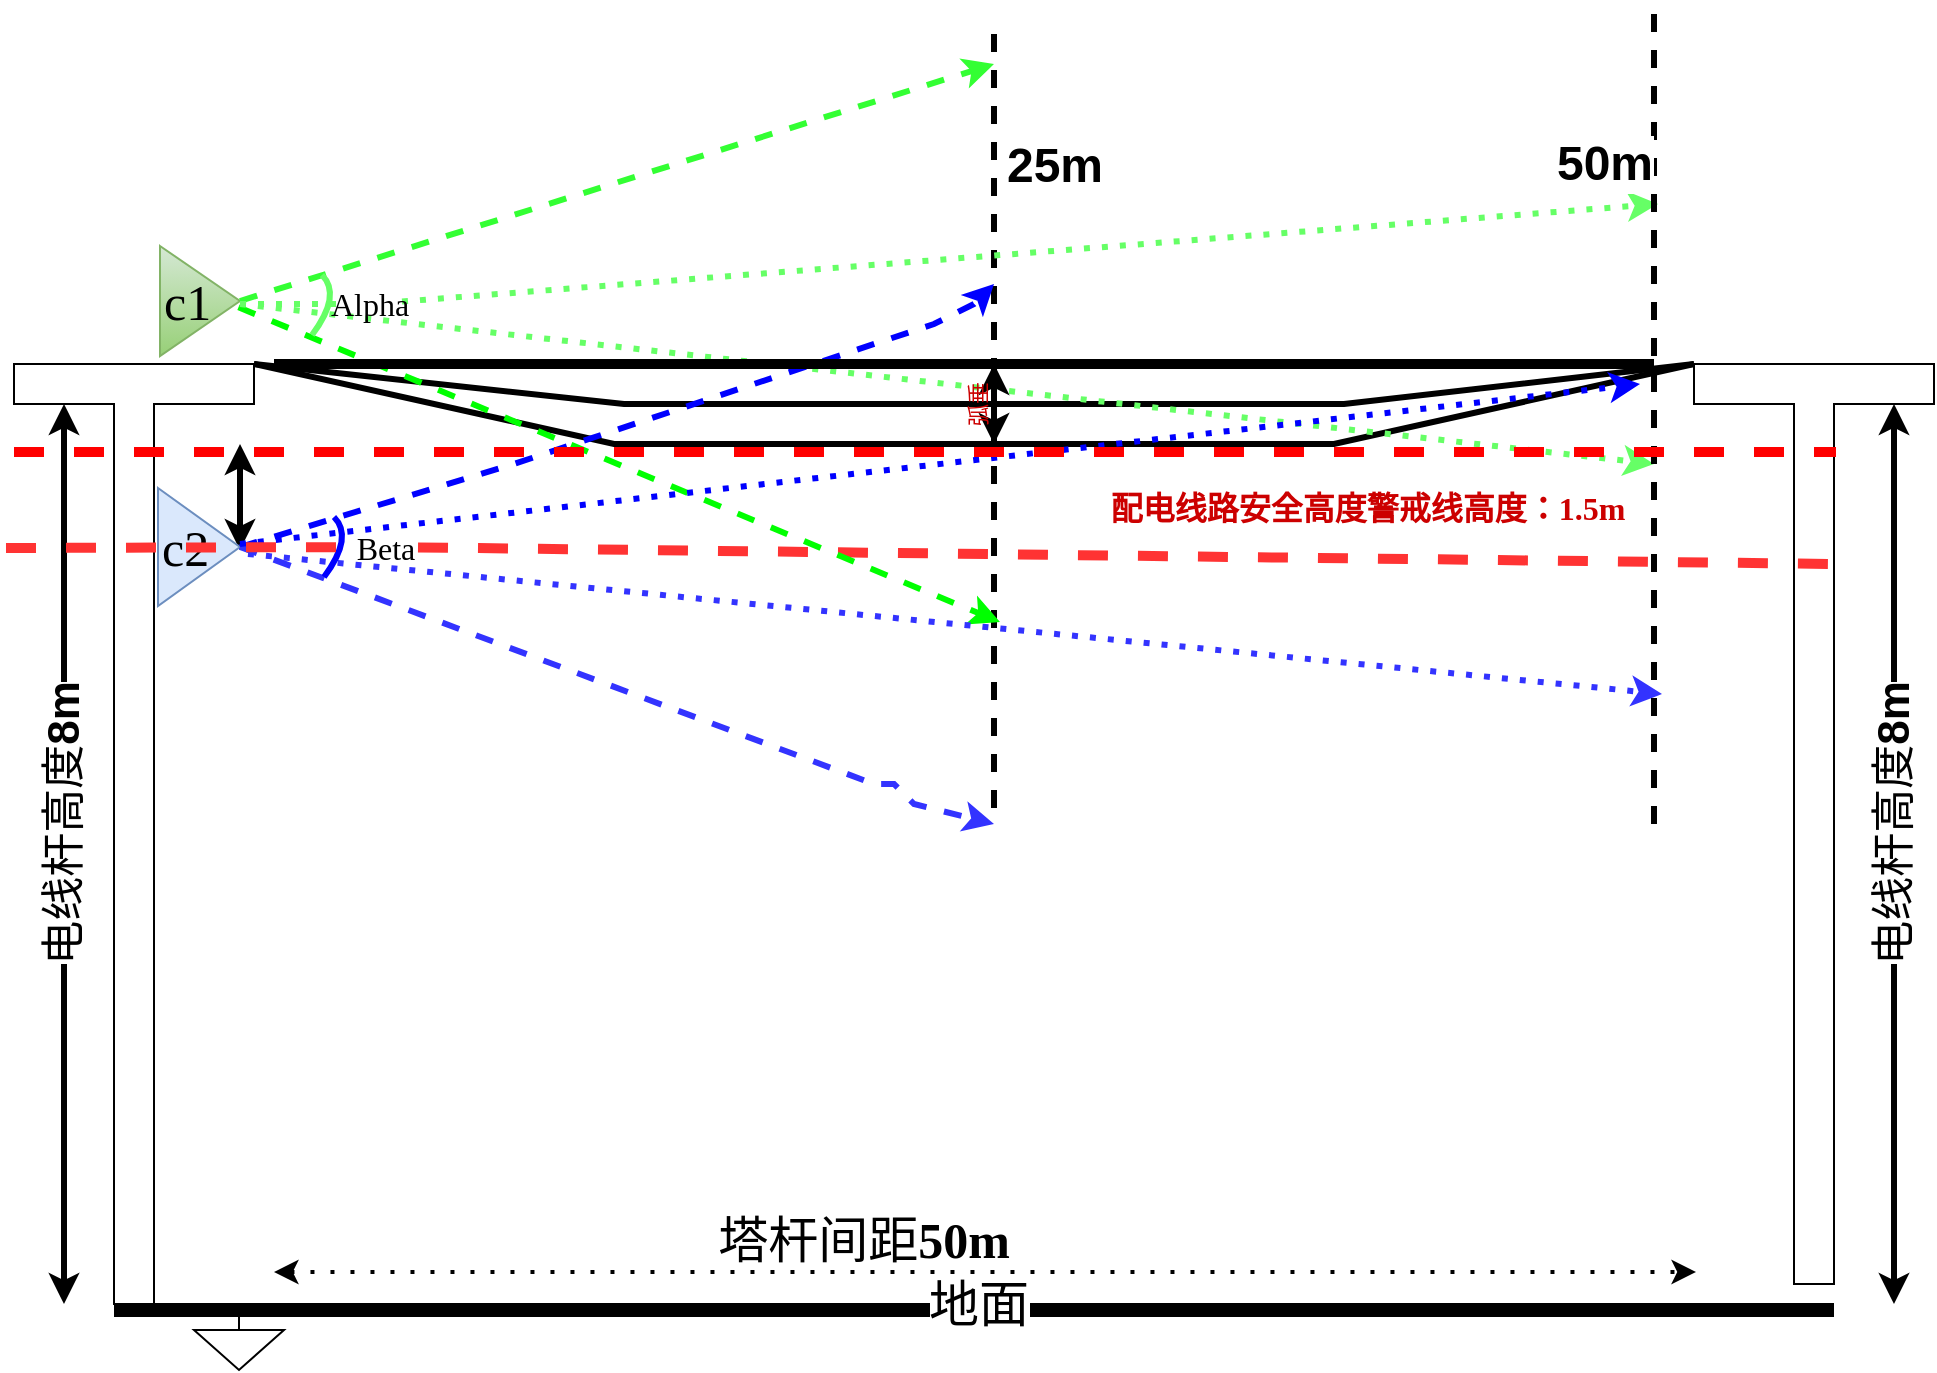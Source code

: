 <mxfile version="15.8.6" type="github">
  <diagram id="oTeShlSlGpIQbL0fKhxa" name="Page-1">
    <mxGraphModel dx="2031" dy="1063" grid="1" gridSize="10" guides="1" tooltips="1" connect="1" arrows="1" fold="1" page="1" pageScale="1" pageWidth="1920" pageHeight="1200" math="0" shadow="0">
      <root>
        <mxCell id="0" />
        <mxCell id="1" parent="0" />
        <mxCell id="SO-MXa6_SqFjT_ryKogK-1" value="" style="shape=tee;whiteSpace=wrap;html=1;" vertex="1" parent="1">
          <mxGeometry x="110" y="240" width="120" height="470" as="geometry" />
        </mxCell>
        <mxCell id="SO-MXa6_SqFjT_ryKogK-2" value="" style="endArrow=classic;startArrow=classic;html=1;rounded=0;strokeWidth=3;entryX=0;entryY=0;entryDx=25;entryDy=20;entryPerimeter=0;" edge="1" parent="1" target="SO-MXa6_SqFjT_ryKogK-1">
          <mxGeometry width="50" height="50" relative="1" as="geometry">
            <mxPoint x="135" y="710" as="sourcePoint" />
            <mxPoint x="135" y="370" as="targetPoint" />
          </mxGeometry>
        </mxCell>
        <mxCell id="SO-MXa6_SqFjT_ryKogK-3" value="&lt;font style=&quot;font-size: 22px&quot;&gt;电线杆高度&lt;b&gt;8m&lt;/b&gt;&lt;/font&gt;" style="edgeLabel;html=1;align=center;verticalAlign=middle;resizable=0;points=[];rotation=-90;" vertex="1" connectable="0" parent="SO-MXa6_SqFjT_ryKogK-2">
          <mxGeometry x="0.222" y="3" relative="1" as="geometry">
            <mxPoint x="3" y="35" as="offset" />
          </mxGeometry>
        </mxCell>
        <mxCell id="SO-MXa6_SqFjT_ryKogK-4" value="" style="shape=tee;whiteSpace=wrap;html=1;" vertex="1" parent="1">
          <mxGeometry x="950" y="240" width="120" height="460" as="geometry" />
        </mxCell>
        <mxCell id="SO-MXa6_SqFjT_ryKogK-7" value="&lt;font face=&quot;Times New Roman&quot; style=&quot;font-size: 25px&quot;&gt;塔杆间距&lt;b&gt;50m&lt;/b&gt;&lt;/font&gt;" style="text;html=1;strokeColor=none;fillColor=none;align=center;verticalAlign=middle;whiteSpace=wrap;rounded=0;fontSize=22;" vertex="1" parent="1">
          <mxGeometry x="440" y="673" width="190" height="10" as="geometry" />
        </mxCell>
        <mxCell id="SO-MXa6_SqFjT_ryKogK-8" value="" style="endArrow=none;html=1;rounded=0;fontFamily=Times New Roman;fontSize=25;strokeWidth=7;entryX=0;entryY=0;entryDx=70;entryDy=360;entryPerimeter=0;exitX=0;exitY=0;exitDx=50;exitDy=360;exitPerimeter=0;" edge="1" parent="1">
          <mxGeometry width="50" height="50" relative="1" as="geometry">
            <mxPoint x="160" y="713" as="sourcePoint" />
            <mxPoint x="1020" y="713" as="targetPoint" />
          </mxGeometry>
        </mxCell>
        <mxCell id="SO-MXa6_SqFjT_ryKogK-9" value="地面" style="edgeLabel;html=1;align=center;verticalAlign=middle;resizable=0;points=[];fontSize=25;fontFamily=Times New Roman;" vertex="1" connectable="0" parent="SO-MXa6_SqFjT_ryKogK-8">
          <mxGeometry x="-0.272" y="3" relative="1" as="geometry">
            <mxPoint x="119" as="offset" />
          </mxGeometry>
        </mxCell>
        <mxCell id="SO-MXa6_SqFjT_ryKogK-10" value="" style="pointerEvents=1;verticalLabelPosition=bottom;shadow=0;dashed=0;align=center;html=1;verticalAlign=top;shape=mxgraph.electrical.signal_sources.signal_ground;fontFamily=Times New Roman;fontSize=25;" vertex="1" parent="1">
          <mxGeometry x="200" y="713" width="45" height="30" as="geometry" />
        </mxCell>
        <mxCell id="SO-MXa6_SqFjT_ryKogK-11" value="" style="endArrow=classic;startArrow=classic;html=1;rounded=0;fontFamily=Times New Roman;fontSize=25;strokeWidth=2;dashed=1;dashPattern=1 4;" edge="1" parent="1">
          <mxGeometry width="50" height="50" relative="1" as="geometry">
            <mxPoint x="240" y="694" as="sourcePoint" />
            <mxPoint x="951" y="694" as="targetPoint" />
          </mxGeometry>
        </mxCell>
        <mxCell id="SO-MXa6_SqFjT_ryKogK-16" value="" style="endArrow=none;html=1;rounded=0;fontFamily=Times New Roman;fontSize=25;strokeWidth=3;fillColor=#f8cecc;strokeColor=#000000;entryX=0;entryY=0;entryDx=0;entryDy=0;entryPerimeter=0;" edge="1" parent="1" target="SO-MXa6_SqFjT_ryKogK-4">
          <mxGeometry width="50" height="50" relative="1" as="geometry">
            <mxPoint x="230" y="240" as="sourcePoint" />
            <mxPoint x="920" y="250" as="targetPoint" />
            <Array as="points">
              <mxPoint x="410" y="280" />
              <mxPoint x="580" y="280" />
              <mxPoint x="770" y="280" />
            </Array>
          </mxGeometry>
        </mxCell>
        <mxCell id="SO-MXa6_SqFjT_ryKogK-17" value="" style="endArrow=none;html=1;rounded=0;fontFamily=Times New Roman;fontSize=25;strokeWidth=3;fillColor=#f8cecc;strokeColor=#000000;exitX=1;exitY=0;exitDx=0;exitDy=0;exitPerimeter=0;" edge="1" parent="1" source="SO-MXa6_SqFjT_ryKogK-1">
          <mxGeometry width="50" height="50" relative="1" as="geometry">
            <mxPoint x="245" y="230" as="sourcePoint" />
            <mxPoint x="950" y="240" as="targetPoint" />
            <Array as="points">
              <mxPoint x="415" y="260" />
              <mxPoint x="585" y="260" />
              <mxPoint x="775" y="260" />
            </Array>
          </mxGeometry>
        </mxCell>
        <mxCell id="SO-MXa6_SqFjT_ryKogK-18" value="" style="endArrow=none;dashed=1;html=1;rounded=0;fontFamily=Times New Roman;fontSize=25;strokeWidth=5;fillColor=#e51400;strokeColor=#FF3333;startArrow=none;" edge="1" parent="1" source="SO-MXa6_SqFjT_ryKogK-76">
          <mxGeometry width="50" height="50" relative="1" as="geometry">
            <mxPoint x="106" y="332" as="sourcePoint" />
            <mxPoint x="1020" y="340" as="targetPoint" />
            <Array as="points" />
          </mxGeometry>
        </mxCell>
        <mxCell id="SO-MXa6_SqFjT_ryKogK-19" value="" style="endArrow=none;html=1;rounded=0;fontFamily=Times New Roman;fontSize=25;strokeWidth=3;dashed=1;" edge="1" parent="1">
          <mxGeometry width="50" height="50" relative="1" as="geometry">
            <mxPoint x="600" y="462" as="sourcePoint" />
            <mxPoint x="600" y="70" as="targetPoint" />
          </mxGeometry>
        </mxCell>
        <mxCell id="SO-MXa6_SqFjT_ryKogK-51" value="&lt;b&gt;&lt;font style=&quot;font-size: 24px&quot;&gt;25m&lt;/font&gt;&lt;/b&gt;" style="edgeLabel;html=1;align=center;verticalAlign=middle;resizable=0;points=[];fontSize=26;fontColor=#000000;" vertex="1" connectable="0" parent="SO-MXa6_SqFjT_ryKogK-19">
          <mxGeometry x="0.388" relative="1" as="geometry">
            <mxPoint x="30" y="-50" as="offset" />
          </mxGeometry>
        </mxCell>
        <mxCell id="SO-MXa6_SqFjT_ryKogK-22" value="c1" style="triangle;whiteSpace=wrap;html=1;fontFamily=Times New Roman;fontSize=25;fillColor=#d5e8d4;strokeColor=#82b366;align=left;gradientColor=#97d077;" vertex="1" parent="1">
          <mxGeometry x="183" y="181" width="40" height="55" as="geometry" />
        </mxCell>
        <mxCell id="SO-MXa6_SqFjT_ryKogK-23" value="" style="endArrow=classic;html=1;rounded=0;fontFamily=Times New Roman;fontSize=25;strokeWidth=3;fillColor=#d5e8d4;strokeColor=#33FF33;exitX=1;exitY=0.5;exitDx=0;exitDy=0;dashed=1;" edge="1" parent="1" source="SO-MXa6_SqFjT_ryKogK-22">
          <mxGeometry width="50" height="50" relative="1" as="geometry">
            <mxPoint x="-50" y="260" as="sourcePoint" />
            <mxPoint x="600" y="90" as="targetPoint" />
          </mxGeometry>
        </mxCell>
        <mxCell id="SO-MXa6_SqFjT_ryKogK-24" value="" style="endArrow=classic;html=1;rounded=0;fontFamily=Times New Roman;fontSize=25;strokeWidth=3;fillColor=#d5e8d4;strokeColor=#00FF00;dashed=1;exitX=0.981;exitY=0.557;exitDx=0;exitDy=0;exitPerimeter=0;" edge="1" parent="1" source="SO-MXa6_SqFjT_ryKogK-22">
          <mxGeometry width="50" height="50" relative="1" as="geometry">
            <mxPoint x="223" y="218" as="sourcePoint" />
            <mxPoint x="603" y="369" as="targetPoint" />
          </mxGeometry>
        </mxCell>
        <mxCell id="SO-MXa6_SqFjT_ryKogK-25" value="" style="endArrow=classic;startArrow=classic;html=1;rounded=0;fontFamily=Times New Roman;fontSize=25;strokeWidth=3;labelBackgroundColor=none;fontColor=default;" edge="1" parent="1">
          <mxGeometry width="50" height="50" relative="1" as="geometry">
            <mxPoint x="223" y="333" as="sourcePoint" />
            <mxPoint x="223" y="280" as="targetPoint" />
            <Array as="points">
              <mxPoint x="223" y="310" />
            </Array>
          </mxGeometry>
        </mxCell>
        <mxCell id="SO-MXa6_SqFjT_ryKogK-26" value="" style="endArrow=classic;html=1;rounded=0;fontFamily=Times New Roman;fontSize=25;strokeWidth=3;fillColor=#fff2cc;strokeColor=#66FF66;dashed=1;dashPattern=1 2;" edge="1" parent="1">
          <mxGeometry width="50" height="50" relative="1" as="geometry">
            <mxPoint x="223" y="210" as="sourcePoint" />
            <mxPoint x="930" y="290" as="targetPoint" />
          </mxGeometry>
        </mxCell>
        <mxCell id="SO-MXa6_SqFjT_ryKogK-27" value="" style="endArrow=classic;html=1;rounded=0;fontFamily=Times New Roman;fontSize=25;strokeWidth=3;fillColor=#fff2cc;strokeColor=#66FF66;dashed=1;dashPattern=1 2;startArrow=none;" edge="1" parent="1" source="SO-MXa6_SqFjT_ryKogK-74">
          <mxGeometry width="50" height="50" relative="1" as="geometry">
            <mxPoint x="223" y="210" as="sourcePoint" />
            <mxPoint x="932.069" y="160" as="targetPoint" />
          </mxGeometry>
        </mxCell>
        <mxCell id="SO-MXa6_SqFjT_ryKogK-33" value="&lt;font color=&quot;#cc0000&quot; style=&quot;font-size: 16px&quot;&gt;&lt;b&gt;&lt;span style=&quot;font-size: 16px&quot;&gt;配电线路安全高度警戒线高度：&lt;/span&gt;&lt;font style=&quot;font-size: 16px&quot;&gt;1.5m&lt;/font&gt;&lt;/b&gt;&lt;/font&gt;" style="text;html=1;align=center;verticalAlign=middle;whiteSpace=wrap;rounded=0;labelBackgroundColor=none;fontFamily=Times New Roman;fontSize=12;rotation=0;" vertex="1" parent="1">
          <mxGeometry x="652" y="297" width="270" height="30" as="geometry" />
        </mxCell>
        <mxCell id="SO-MXa6_SqFjT_ryKogK-36" value="" style="endArrow=classic;startArrow=classic;html=1;rounded=0;strokeWidth=3;entryX=0;entryY=0;entryDx=25;entryDy=20;entryPerimeter=0;" edge="1" parent="1">
          <mxGeometry width="50" height="50" relative="1" as="geometry">
            <mxPoint x="1050" y="710.0" as="sourcePoint" />
            <mxPoint x="1050" y="260" as="targetPoint" />
          </mxGeometry>
        </mxCell>
        <mxCell id="SO-MXa6_SqFjT_ryKogK-37" value="&lt;font style=&quot;font-size: 22px&quot;&gt;电线杆高度&lt;b&gt;8m&lt;/b&gt;&lt;/font&gt;" style="edgeLabel;html=1;align=center;verticalAlign=middle;resizable=0;points=[];rotation=-90;" vertex="1" connectable="0" parent="SO-MXa6_SqFjT_ryKogK-36">
          <mxGeometry x="0.222" y="3" relative="1" as="geometry">
            <mxPoint x="3" y="35" as="offset" />
          </mxGeometry>
        </mxCell>
        <mxCell id="SO-MXa6_SqFjT_ryKogK-42" value="c2" style="triangle;whiteSpace=wrap;html=1;fontFamily=Times New Roman;fontSize=25;fillColor=#dae8fc;strokeColor=#6c8ebf;align=left;" vertex="1" parent="1">
          <mxGeometry x="182" y="302" width="41" height="59" as="geometry" />
        </mxCell>
        <mxCell id="SO-MXa6_SqFjT_ryKogK-43" value="" style="endArrow=classic;html=1;rounded=0;fontFamily=Times New Roman;fontSize=25;strokeWidth=3;fillColor=#d5e8d4;strokeColor=#0000FF;exitX=1;exitY=0.5;exitDx=0;exitDy=0;dashed=1;" edge="1" parent="1" source="SO-MXa6_SqFjT_ryKogK-42">
          <mxGeometry width="50" height="50" relative="1" as="geometry">
            <mxPoint x="-41" y="394" as="sourcePoint" />
            <mxPoint x="600" y="200" as="targetPoint" />
            <Array as="points">
              <mxPoint x="360" y="290" />
              <mxPoint x="570" y="220" />
              <mxPoint x="590" y="210" />
            </Array>
          </mxGeometry>
        </mxCell>
        <mxCell id="SO-MXa6_SqFjT_ryKogK-44" value="" style="endArrow=classic;html=1;rounded=0;fontFamily=Times New Roman;fontSize=25;strokeWidth=3;fillColor=#d5e8d4;strokeColor=#3333FF;dashed=1;exitX=1;exitY=0.5;exitDx=0;exitDy=0;" edge="1" parent="1" source="SO-MXa6_SqFjT_ryKogK-42">
          <mxGeometry width="50" height="50" relative="1" as="geometry">
            <mxPoint x="245" y="370" as="sourcePoint" />
            <mxPoint x="600" y="470" as="targetPoint" />
            <Array as="points">
              <mxPoint x="540" y="450" />
              <mxPoint x="550" y="450" />
              <mxPoint x="560" y="460" />
            </Array>
          </mxGeometry>
        </mxCell>
        <mxCell id="SO-MXa6_SqFjT_ryKogK-46" value="" style="endArrow=classic;html=1;rounded=0;fontFamily=Times New Roman;fontSize=25;strokeWidth=3;fillColor=#fff2cc;strokeColor=#3333FF;dashed=1;dashPattern=1 2;" edge="1" parent="1">
          <mxGeometry width="50" height="50" relative="1" as="geometry">
            <mxPoint x="227" y="335" as="sourcePoint" />
            <mxPoint x="934" y="405" as="targetPoint" />
          </mxGeometry>
        </mxCell>
        <mxCell id="SO-MXa6_SqFjT_ryKogK-47" value="" style="endArrow=classic;html=1;rounded=0;fontFamily=Times New Roman;fontSize=25;strokeWidth=3;fillColor=#fff2cc;strokeColor=#0000FF;dashed=1;dashPattern=1 2;" edge="1" parent="1">
          <mxGeometry width="50" height="50" relative="1" as="geometry">
            <mxPoint x="223" y="330" as="sourcePoint" />
            <mxPoint x="923" y="250" as="targetPoint" />
          </mxGeometry>
        </mxCell>
        <mxCell id="SO-MXa6_SqFjT_ryKogK-50" value="" style="endArrow=none;html=1;rounded=0;fontFamily=Times New Roman;fontSize=25;strokeWidth=3;dashed=1;fillColor=none;" edge="1" parent="1">
          <mxGeometry width="50" height="50" relative="1" as="geometry">
            <mxPoint x="930" y="470" as="sourcePoint" />
            <mxPoint x="930" y="60" as="targetPoint" />
          </mxGeometry>
        </mxCell>
        <mxCell id="SO-MXa6_SqFjT_ryKogK-52" value="&lt;font color=&quot;#000000&quot; style=&quot;font-size: 24px&quot;&gt;50m&lt;/font&gt;" style="edgeLabel;html=1;align=center;verticalAlign=middle;resizable=0;points=[];fontSize=14;fontColor=#33FF33;labelBackgroundColor=#FFFFFF;fontStyle=1" vertex="1" connectable="0" parent="SO-MXa6_SqFjT_ryKogK-50">
          <mxGeometry x="0.463" y="-4" relative="1" as="geometry">
            <mxPoint x="-29" y="-30" as="offset" />
          </mxGeometry>
        </mxCell>
        <mxCell id="SO-MXa6_SqFjT_ryKogK-54" value="" style="endArrow=none;html=1;rounded=0;fontFamily=Times New Roman;fontSize=25;strokeWidth=5;fillColor=#e51400;strokeColor=#000000;" edge="1" parent="1">
          <mxGeometry width="50" height="50" relative="1" as="geometry">
            <mxPoint x="240" y="240" as="sourcePoint" />
            <mxPoint x="930" y="240" as="targetPoint" />
            <Array as="points" />
          </mxGeometry>
        </mxCell>
        <mxCell id="SO-MXa6_SqFjT_ryKogK-56" value="" style="endArrow=classic;startArrow=classic;html=1;rounded=0;fontSize=26;fontColor=#CC0000;strokeColor=#000000;strokeWidth=3;" edge="1" parent="1">
          <mxGeometry width="50" height="50" relative="1" as="geometry">
            <mxPoint x="600" y="280" as="sourcePoint" />
            <mxPoint x="600" y="240" as="targetPoint" />
          </mxGeometry>
        </mxCell>
        <mxCell id="SO-MXa6_SqFjT_ryKogK-57" value="&lt;font style=&quot;font-size: 11px&quot;&gt;弧垂&lt;/font&gt;" style="edgeLabel;html=1;align=center;verticalAlign=middle;resizable=0;points=[];fontSize=26;fontColor=#CC0000;labelBackgroundColor=none;rotation=-90;" vertex="1" connectable="0" parent="SO-MXa6_SqFjT_ryKogK-56">
          <mxGeometry x="0.433" y="-1" relative="1" as="geometry">
            <mxPoint x="-14" y="9" as="offset" />
          </mxGeometry>
        </mxCell>
        <mxCell id="SO-MXa6_SqFjT_ryKogK-58" value="" style="endArrow=none;html=1;rounded=0;fontFamily=Times New Roman;fontSize=25;strokeWidth=5;fillColor=#e51400;strokeColor=#FF0000;dashed=1;" edge="1" parent="1">
          <mxGeometry width="50" height="50" relative="1" as="geometry">
            <mxPoint x="110" y="284.0" as="sourcePoint" />
            <mxPoint x="1021" y="284" as="targetPoint" />
            <Array as="points" />
          </mxGeometry>
        </mxCell>
        <mxCell id="SO-MXa6_SqFjT_ryKogK-63" value="" style="shape=image;html=1;verticalAlign=top;verticalLabelPosition=bottom;labelBackgroundColor=#ffffff;imageAspect=0;aspect=fixed;image=https://cdn3.iconfinder.com/data/icons/summer-glyph-24-px/24/Christmas_tree_fir_tree_forest_nature_pine-128.png;fontFamily=Times New Roman;fontSize=16;fontColor=default;strokeColor=#009900;fillColor=#D5E8D4;" vertex="1" parent="1">
          <mxGeometry x="670" y="480" width="180" height="180" as="geometry" />
        </mxCell>
        <mxCell id="SO-MXa6_SqFjT_ryKogK-64" value="" style="shape=image;html=1;verticalAlign=top;verticalLabelPosition=bottom;labelBackgroundColor=#ffffff;imageAspect=0;aspect=fixed;image=https://cdn3.iconfinder.com/data/icons/summer-glyph-24-px/24/Christmas_tree_fir_tree_forest_nature_pine-128.png;fontFamily=Times New Roman;fontSize=16;fontColor=default;strokeColor=#009900;fillColor=#D5E8D4;" vertex="1" parent="1">
          <mxGeometry x="510" y="480" width="180" height="180" as="geometry" />
        </mxCell>
        <mxCell id="SO-MXa6_SqFjT_ryKogK-65" value="" style="shape=image;html=1;verticalAlign=top;verticalLabelPosition=bottom;labelBackgroundColor=#ffffff;imageAspect=0;aspect=fixed;image=https://cdn3.iconfinder.com/data/icons/summer-glyph-24-px/24/Christmas_tree_fir_tree_forest_nature_pine-128.png;fontFamily=Times New Roman;fontSize=16;fontColor=default;strokeColor=#009900;fillColor=#D5E8D4;" vertex="1" parent="1">
          <mxGeometry x="380" y="490" width="170" height="170" as="geometry" />
        </mxCell>
        <mxCell id="SO-MXa6_SqFjT_ryKogK-66" value="" style="shape=image;html=1;verticalAlign=top;verticalLabelPosition=bottom;labelBackgroundColor=#ffffff;imageAspect=0;aspect=fixed;image=https://cdn3.iconfinder.com/data/icons/summer-glyph-24-px/24/Christmas_tree_fir_tree_forest_nature_pine-128.png;fontFamily=Times New Roman;fontSize=16;fontColor=default;strokeColor=#009900;fillColor=#D5E8D4;" vertex="1" parent="1">
          <mxGeometry x="280" y="520" width="128" height="128" as="geometry" />
        </mxCell>
        <mxCell id="SO-MXa6_SqFjT_ryKogK-67" value="" style="shape=image;html=1;verticalAlign=top;verticalLabelPosition=bottom;labelBackgroundColor=#ffffff;imageAspect=0;aspect=fixed;image=https://cdn3.iconfinder.com/data/icons/summer-glyph-24-px/24/Christmas_tree_fir_tree_forest_nature_pine-128.png;fontFamily=Times New Roman;fontSize=16;fontColor=default;strokeColor=#009900;fillColor=#D5E8D4;" vertex="1" parent="1">
          <mxGeometry x="810" y="480" width="190" height="190" as="geometry" />
        </mxCell>
        <mxCell id="SO-MXa6_SqFjT_ryKogK-68" value="" style="shape=image;html=1;verticalAlign=top;verticalLabelPosition=bottom;labelBackgroundColor=#ffffff;imageAspect=0;aspect=fixed;image=https://cdn3.iconfinder.com/data/icons/summer-glyph-24-px/24/Christmas_tree_fir_tree_forest_nature_pine-128.png;fontFamily=Times New Roman;fontSize=16;fontColor=default;strokeColor=#009900;fillColor=#D5E8D4;" vertex="1" parent="1">
          <mxGeometry x="170" y="520" width="128" height="128" as="geometry" />
        </mxCell>
        <mxCell id="SO-MXa6_SqFjT_ryKogK-72" value="" style="curved=1;endArrow=none;html=1;rounded=0;labelBackgroundColor=none;fontFamily=Times New Roman;fontSize=16;fontColor=default;strokeColor=#0000FF;strokeWidth=3;endFill=0;" edge="1" parent="1">
          <mxGeometry width="50" height="50" relative="1" as="geometry">
            <mxPoint x="265" y="346.5" as="sourcePoint" />
            <mxPoint x="270" y="316.5" as="targetPoint" />
            <Array as="points">
              <mxPoint x="280" y="326.5" />
              <mxPoint x="270" y="316.5" />
            </Array>
          </mxGeometry>
        </mxCell>
        <mxCell id="SO-MXa6_SqFjT_ryKogK-73" value="" style="curved=1;endArrow=none;html=1;rounded=0;labelBackgroundColor=none;fontFamily=Times New Roman;fontSize=16;fontColor=default;strokeColor=#66FF66;strokeWidth=3;endFill=0;" edge="1" parent="1">
          <mxGeometry width="50" height="50" relative="1" as="geometry">
            <mxPoint x="259" y="225.5" as="sourcePoint" />
            <mxPoint x="264" y="195.5" as="targetPoint" />
            <Array as="points">
              <mxPoint x="274" y="205.5" />
              <mxPoint x="264" y="195.5" />
            </Array>
          </mxGeometry>
        </mxCell>
        <mxCell id="SO-MXa6_SqFjT_ryKogK-74" value="Alpha" style="text;html=1;strokeColor=none;fillColor=none;align=center;verticalAlign=middle;whiteSpace=wrap;rounded=0;labelBackgroundColor=none;fontFamily=Times New Roman;fontSize=16;fontColor=default;" vertex="1" parent="1">
          <mxGeometry x="272" y="200" width="32" height="20" as="geometry" />
        </mxCell>
        <mxCell id="SO-MXa6_SqFjT_ryKogK-75" value="" style="endArrow=none;html=1;rounded=0;fontFamily=Times New Roman;fontSize=25;strokeWidth=3;fillColor=#fff2cc;strokeColor=#66FF66;dashed=1;dashPattern=1 2;" edge="1" parent="1" target="SO-MXa6_SqFjT_ryKogK-74">
          <mxGeometry width="50" height="50" relative="1" as="geometry">
            <mxPoint x="223" y="210" as="sourcePoint" />
            <mxPoint x="932.069" y="160" as="targetPoint" />
          </mxGeometry>
        </mxCell>
        <mxCell id="SO-MXa6_SqFjT_ryKogK-76" value="Beta" style="text;html=1;strokeColor=none;fillColor=none;align=center;verticalAlign=middle;whiteSpace=wrap;rounded=0;labelBackgroundColor=none;fontFamily=Times New Roman;fontSize=16;fontColor=default;" vertex="1" parent="1">
          <mxGeometry x="280" y="321.5" width="32" height="20" as="geometry" />
        </mxCell>
        <mxCell id="SO-MXa6_SqFjT_ryKogK-77" value="" style="endArrow=none;dashed=1;html=1;rounded=0;fontFamily=Times New Roman;fontSize=25;strokeWidth=5;fillColor=#e51400;strokeColor=#FF3333;" edge="1" parent="1" target="SO-MXa6_SqFjT_ryKogK-76">
          <mxGeometry width="50" height="50" relative="1" as="geometry">
            <mxPoint x="106" y="332" as="sourcePoint" />
            <mxPoint x="1020" y="340" as="targetPoint" />
            <Array as="points" />
          </mxGeometry>
        </mxCell>
      </root>
    </mxGraphModel>
  </diagram>
</mxfile>
